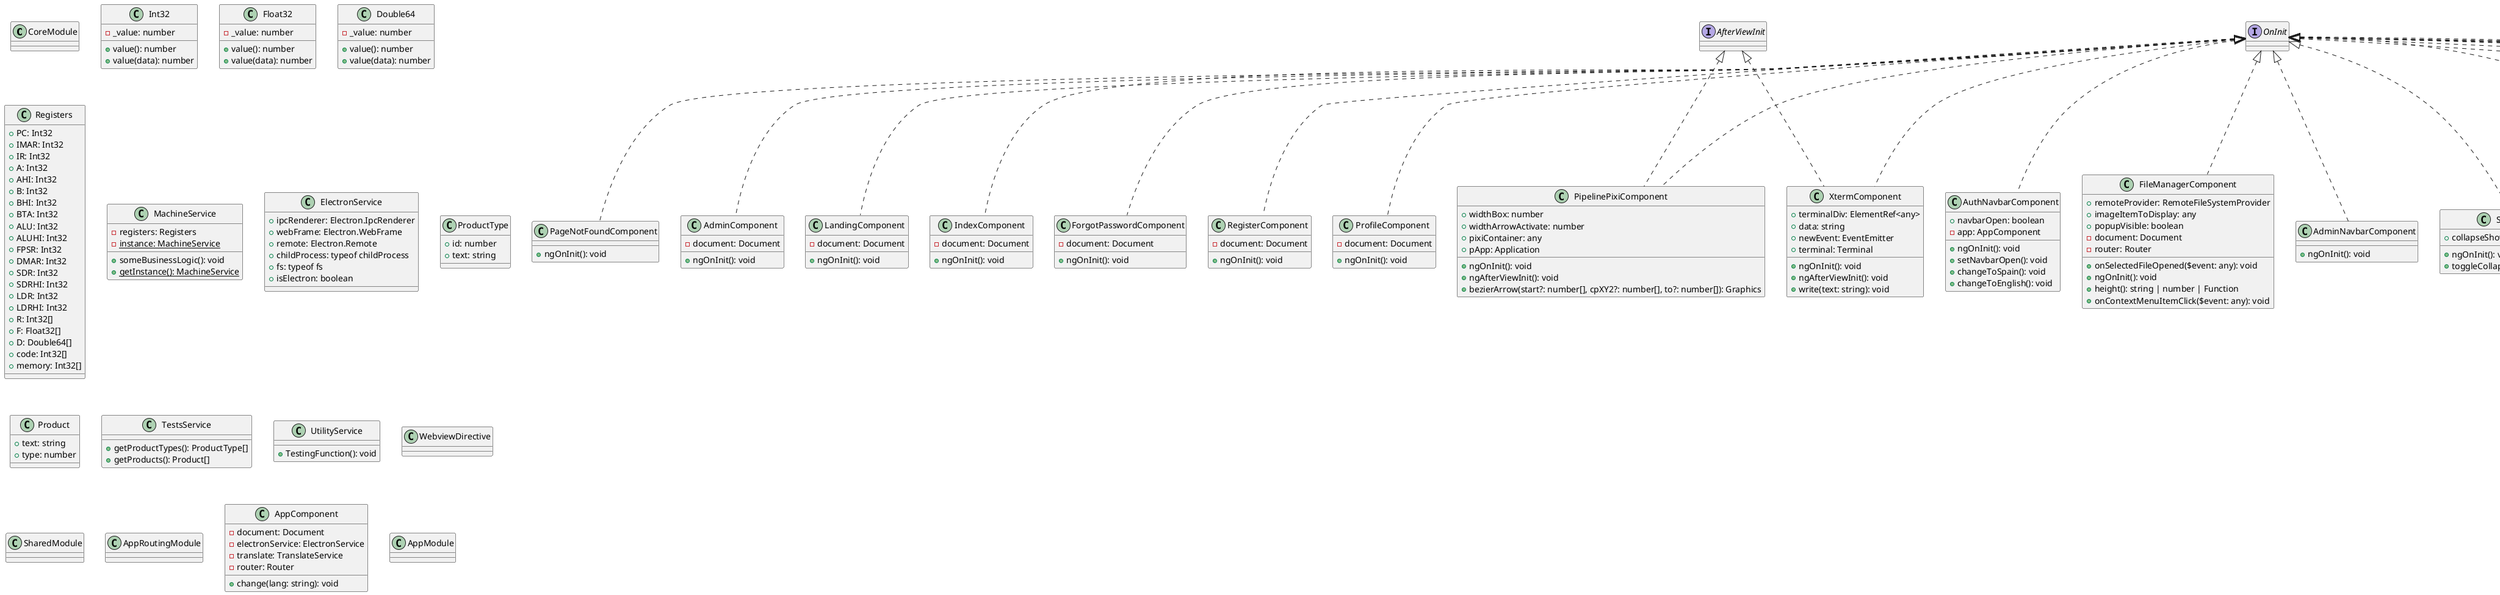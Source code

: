@startuml
class CoreModule
class Int32 {
    -_value: number
    +value(): number
    +value(data): number
}
class Float32 {
    -_value: number
    +value(): number
    +value(data): number
}
class Double64 {
    -_value: number
    +value(): number
    +value(data): number
}
class Registers {
    +PC: Int32
    +IMAR: Int32
    +IR: Int32
    +A: Int32
    +AHI: Int32
    +B: Int32
    +BHI: Int32
    +BTA: Int32
    +ALU: Int32
    +ALUHI: Int32
    +FPSR: Int32
    +DMAR: Int32
    +SDR: Int32
    +SDRHI: Int32
    +LDR: Int32
    +LDRHI: Int32
    +R: Int32[]
    +F: Float32[]
    +D: Double64[]
    +code: Int32[]
    +memory: Int32[]
}
class MachineService {
    -registers: Registers
    +someBusinessLogic(): void
    -{static} instance: MachineService
    +{static} getInstance(): MachineService
}
class ElectronService {
    +ipcRenderer: Electron.IpcRenderer
    +webFrame: Electron.WebFrame
    +remote: Electron.Remote
    +childProcess: typeof childProcess
    +fs: typeof fs
    +isElectron: boolean
}
class ProductType {
    +id: number
    +text: string
}
class Product {
    +text: string
    +type: number
}
class TestsService {
    +getProductTypes(): ProductType[]
    +getProducts(): Product[]
}
class UtilityService {
    +TestingFunction(): void
}
class PageNotFoundComponent implements OnInit {
    +ngOnInit(): void
}
class WebviewDirective
class SharedModule
class AdminComponent implements OnInit {
    -document: Document
    +ngOnInit(): void
}
class AuthComponent implements OnInit {
    -document: Document
    +ngOnInit(): void
}
class LoginComponent implements OnInit {
    -document: Document
    +ngOnInit(): void
}
class RegisterComponent implements OnInit {
    -document: Document
    +ngOnInit(): void
}
class ForgotPasswordComponent implements OnInit {
    -document: Document
    +ngOnInit(): void
}
class IndexComponent implements OnInit {
    -document: Document
    +ngOnInit(): void
}
class LandingComponent implements OnInit {
    -document: Document
    +ngOnInit(): void
}
class ProfileComponent implements OnInit {
    -document: Document
    +ngOnInit(): void
}
class PipelinePixiComponent implements OnInit, AfterViewInit {
    +widthBox: number
    +widthArrowActivate: number
    +pixiContainer: any
    +pApp: Application
    +ngOnInit(): void
    +ngAfterViewInit(): void
    +bezierArrow(start?: number[], cpXY2?: number[], to?: number[]): Graphics
}
class XtermComponent implements OnInit, AfterViewInit {
    +terminalDiv: ElementRef<any>
    +data: string
    +newEvent: EventEmitter
    +terminal: Terminal
    +ngOnInit(): void
    +ngAfterViewInit(): void
    +write(text: string): void
}
class MonacoEditorComponent implements OnInit {
    +editor: IStandaloneCodeEditor
    +editorOptions_thumder: { theme: string; language: string; }
    +code_asm: string
    +oldDecoration: string[]
    +i: number
    -httpClient: HttpClient
    -monacoLoaderService: MonacoEditorLoaderService
    +ngOnInit(): void
    +onInitEditor($event: any): void
    +addNewDecorator(): void
    -registerMonacoCustomTheme(): void
}
class IDEComponent implements OnInit {
    +monacoEditorComponent: MonacoEditorComponent
    +xtermComponent: XtermComponent
    -document: Document
    +ngOnInit(): void
    +iter(): void
    +toggleModal(): void
}
class FileManagerComponent implements OnInit {
    +remoteProvider: RemoteFileSystemProvider
    +imageItemToDisplay: any
    +popupVisible: boolean
    -document: Document
    -router: Router
    +onSelectedFileOpened($event: any): void
    +ngOnInit(): void
    +height(): string | number | Function
    +onContextMenuItemClick($event: any): void
}
class AppRoutingModule
class AppComponent {
    -document: Document
    -electronService: ElectronService
    -translate: TranslateService
    -router: Router
    +change(lang: string): void
}
class AdminNavbarComponent implements OnInit {
    +ngOnInit(): void
}
class AuthNavbarComponent implements OnInit {
    +navbarOpen: boolean
    -app: AppComponent
    +ngOnInit(): void
    +setNavbarOpen(): void
    +changeToSpain(): void
    +changeToEnglish(): void
}
class FooterAdminComponent implements OnInit {
    +date: number
    +ngOnInit(): void
}
class FooterComponent implements OnInit {
    +date: number
    +version: any
    +ngOnInit(): void
}
class SidebarComponent implements OnInit {
    +collapseShow: string
    +ngOnInit(): void
    +toggleCollapseShow(classes: any): void
}
class AsideLeftComponent implements OnInit {
    +ngOnInit(): void
}
class AsideRightComponent implements OnInit {
    +ngOnInit(): void
}
class DocsComponent implements OnInit {
    +ngOnInit(): void
}
class AppModule
@enduml
